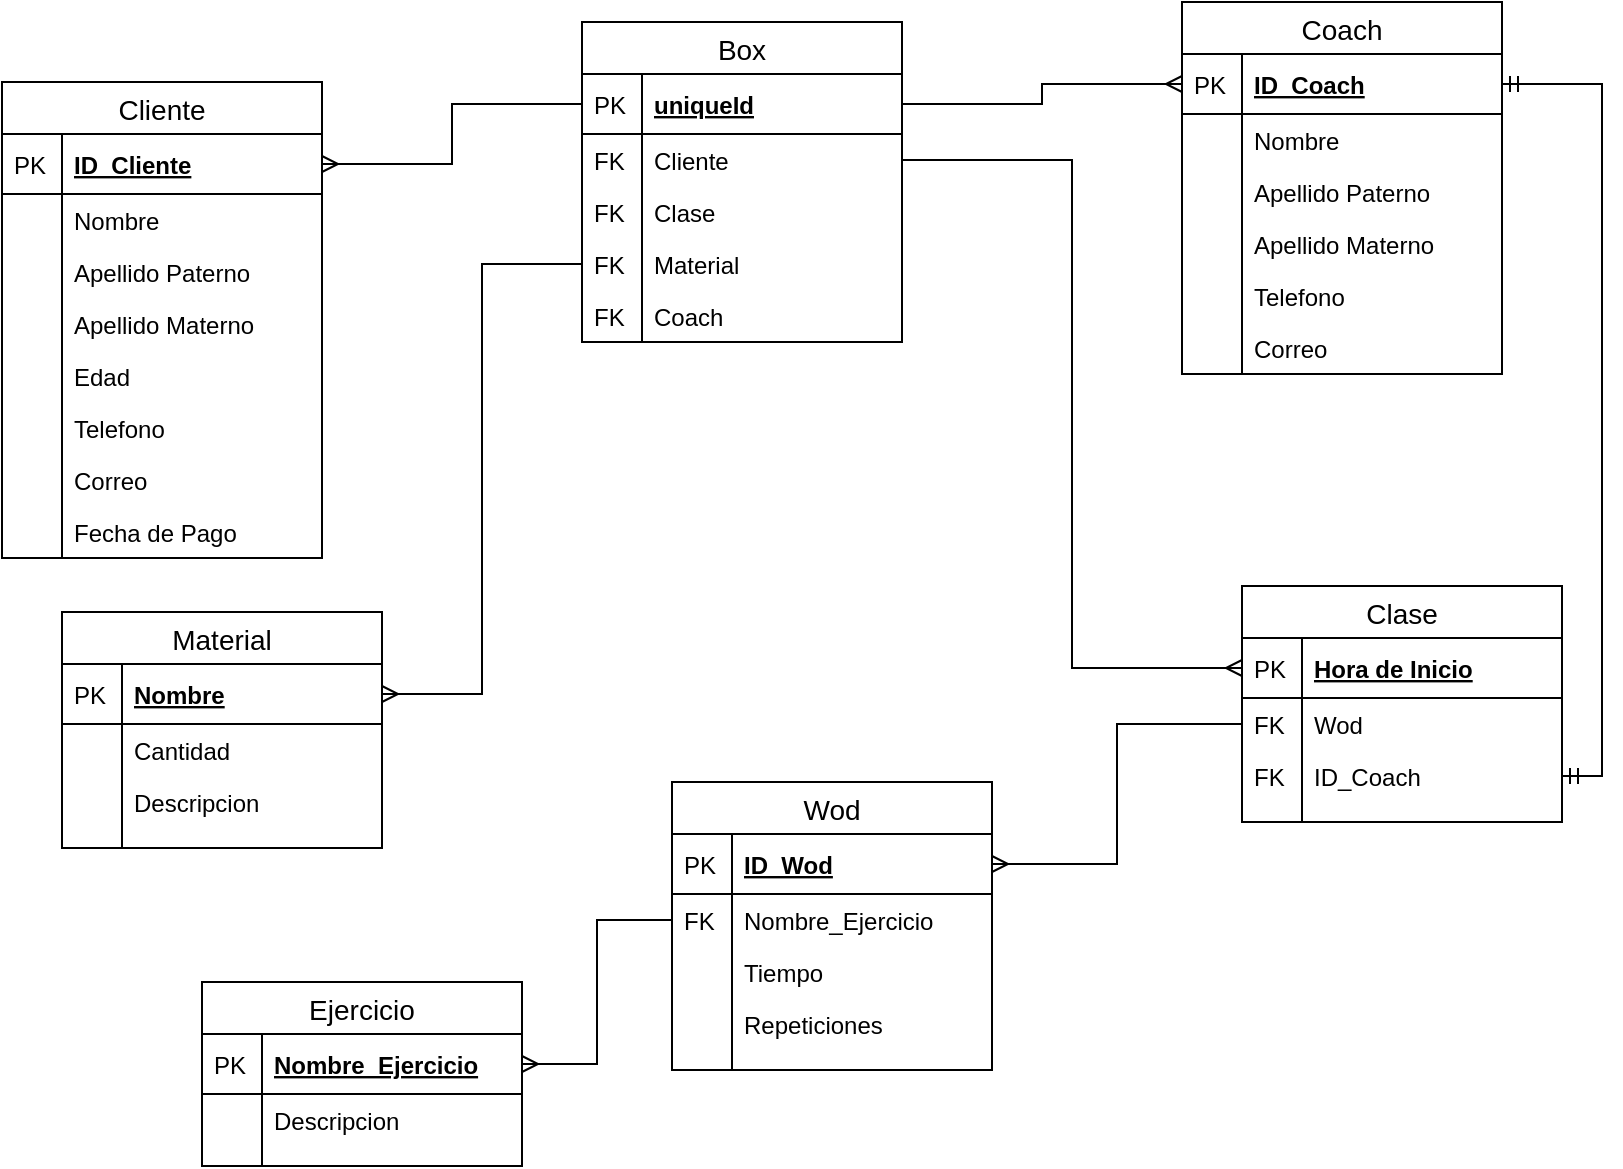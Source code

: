 <mxfile version="13.0.3" type="device"><diagram id="vvZLKqQ6Q33zJ9bg6fhY" name="Page-1"><mxGraphModel dx="868" dy="513" grid="1" gridSize="10" guides="1" tooltips="1" connect="1" arrows="1" fold="1" page="1" pageScale="1" pageWidth="1169" pageHeight="827" math="0" shadow="0"><root><mxCell id="0"/><mxCell id="1" parent="0"/><mxCell id="hBVtTaxDwoz-jPriad42-1" value="Cliente" style="swimlane;fontStyle=0;childLayout=stackLayout;horizontal=1;startSize=26;horizontalStack=0;resizeParent=1;resizeParentMax=0;resizeLast=0;collapsible=1;marginBottom=0;align=center;fontSize=14;" parent="1" vertex="1"><mxGeometry x="170" y="90" width="160" height="238" as="geometry"/></mxCell><mxCell id="hBVtTaxDwoz-jPriad42-2" value="ID_Cliente" style="shape=partialRectangle;top=0;left=0;right=0;bottom=1;align=left;verticalAlign=middle;fillColor=none;spacingLeft=34;spacingRight=4;overflow=hidden;rotatable=0;points=[[0,0.5],[1,0.5]];portConstraint=eastwest;dropTarget=0;fontStyle=5;fontSize=12;" parent="hBVtTaxDwoz-jPriad42-1" vertex="1"><mxGeometry y="26" width="160" height="30" as="geometry"/></mxCell><mxCell id="hBVtTaxDwoz-jPriad42-3" value="PK" style="shape=partialRectangle;top=0;left=0;bottom=0;fillColor=none;align=left;verticalAlign=middle;spacingLeft=4;spacingRight=4;overflow=hidden;rotatable=0;points=[];portConstraint=eastwest;part=1;fontSize=12;" parent="hBVtTaxDwoz-jPriad42-2" vertex="1" connectable="0"><mxGeometry width="30" height="30" as="geometry"/></mxCell><mxCell id="hBVtTaxDwoz-jPriad42-4" value="Nombre" style="shape=partialRectangle;top=0;left=0;right=0;bottom=0;align=left;verticalAlign=top;fillColor=none;spacingLeft=34;spacingRight=4;overflow=hidden;rotatable=0;points=[[0,0.5],[1,0.5]];portConstraint=eastwest;dropTarget=0;fontSize=12;" parent="hBVtTaxDwoz-jPriad42-1" vertex="1"><mxGeometry y="56" width="160" height="26" as="geometry"/></mxCell><mxCell id="hBVtTaxDwoz-jPriad42-5" value="" style="shape=partialRectangle;top=0;left=0;bottom=0;fillColor=none;align=left;verticalAlign=top;spacingLeft=4;spacingRight=4;overflow=hidden;rotatable=0;points=[];portConstraint=eastwest;part=1;fontSize=12;" parent="hBVtTaxDwoz-jPriad42-4" vertex="1" connectable="0"><mxGeometry width="30" height="26" as="geometry"/></mxCell><mxCell id="hBVtTaxDwoz-jPriad42-6" value="Apellido Paterno" style="shape=partialRectangle;top=0;left=0;right=0;bottom=0;align=left;verticalAlign=top;fillColor=none;spacingLeft=34;spacingRight=4;overflow=hidden;rotatable=0;points=[[0,0.5],[1,0.5]];portConstraint=eastwest;dropTarget=0;fontSize=12;" parent="hBVtTaxDwoz-jPriad42-1" vertex="1"><mxGeometry y="82" width="160" height="26" as="geometry"/></mxCell><mxCell id="hBVtTaxDwoz-jPriad42-7" value="" style="shape=partialRectangle;top=0;left=0;bottom=0;fillColor=none;align=left;verticalAlign=top;spacingLeft=4;spacingRight=4;overflow=hidden;rotatable=0;points=[];portConstraint=eastwest;part=1;fontSize=12;" parent="hBVtTaxDwoz-jPriad42-6" vertex="1" connectable="0"><mxGeometry width="30" height="26" as="geometry"/></mxCell><mxCell id="hBVtTaxDwoz-jPriad42-8" value="Apellido Materno" style="shape=partialRectangle;top=0;left=0;right=0;bottom=0;align=left;verticalAlign=top;fillColor=none;spacingLeft=34;spacingRight=4;overflow=hidden;rotatable=0;points=[[0,0.5],[1,0.5]];portConstraint=eastwest;dropTarget=0;fontSize=12;" parent="hBVtTaxDwoz-jPriad42-1" vertex="1"><mxGeometry y="108" width="160" height="26" as="geometry"/></mxCell><mxCell id="hBVtTaxDwoz-jPriad42-9" value="" style="shape=partialRectangle;top=0;left=0;bottom=0;fillColor=none;align=left;verticalAlign=top;spacingLeft=4;spacingRight=4;overflow=hidden;rotatable=0;points=[];portConstraint=eastwest;part=1;fontSize=12;" parent="hBVtTaxDwoz-jPriad42-8" vertex="1" connectable="0"><mxGeometry width="30" height="26" as="geometry"/></mxCell><mxCell id="hBVtTaxDwoz-jPriad42-12" value="Edad" style="shape=partialRectangle;top=0;left=0;right=0;bottom=0;align=left;verticalAlign=top;fillColor=none;spacingLeft=34;spacingRight=4;overflow=hidden;rotatable=0;points=[[0,0.5],[1,0.5]];portConstraint=eastwest;dropTarget=0;fontSize=12;" parent="hBVtTaxDwoz-jPriad42-1" vertex="1"><mxGeometry y="134" width="160" height="26" as="geometry"/></mxCell><mxCell id="hBVtTaxDwoz-jPriad42-13" value="" style="shape=partialRectangle;top=0;left=0;bottom=0;fillColor=none;align=left;verticalAlign=top;spacingLeft=4;spacingRight=4;overflow=hidden;rotatable=0;points=[];portConstraint=eastwest;part=1;fontSize=12;" parent="hBVtTaxDwoz-jPriad42-12" vertex="1" connectable="0"><mxGeometry width="30" height="26" as="geometry"/></mxCell><mxCell id="hBVtTaxDwoz-jPriad42-14" value="Telefono" style="shape=partialRectangle;top=0;left=0;right=0;bottom=0;align=left;verticalAlign=top;fillColor=none;spacingLeft=34;spacingRight=4;overflow=hidden;rotatable=0;points=[[0,0.5],[1,0.5]];portConstraint=eastwest;dropTarget=0;fontSize=12;" parent="hBVtTaxDwoz-jPriad42-1" vertex="1"><mxGeometry y="160" width="160" height="26" as="geometry"/></mxCell><mxCell id="hBVtTaxDwoz-jPriad42-15" value="" style="shape=partialRectangle;top=0;left=0;bottom=0;fillColor=none;align=left;verticalAlign=top;spacingLeft=4;spacingRight=4;overflow=hidden;rotatable=0;points=[];portConstraint=eastwest;part=1;fontSize=12;" parent="hBVtTaxDwoz-jPriad42-14" vertex="1" connectable="0"><mxGeometry width="30" height="26" as="geometry"/></mxCell><mxCell id="hBVtTaxDwoz-jPriad42-16" value="Correo" style="shape=partialRectangle;top=0;left=0;right=0;bottom=0;align=left;verticalAlign=top;fillColor=none;spacingLeft=34;spacingRight=4;overflow=hidden;rotatable=0;points=[[0,0.5],[1,0.5]];portConstraint=eastwest;dropTarget=0;fontSize=12;" parent="hBVtTaxDwoz-jPriad42-1" vertex="1"><mxGeometry y="186" width="160" height="26" as="geometry"/></mxCell><mxCell id="hBVtTaxDwoz-jPriad42-17" value="" style="shape=partialRectangle;top=0;left=0;bottom=0;fillColor=none;align=left;verticalAlign=top;spacingLeft=4;spacingRight=4;overflow=hidden;rotatable=0;points=[];portConstraint=eastwest;part=1;fontSize=12;" parent="hBVtTaxDwoz-jPriad42-16" vertex="1" connectable="0"><mxGeometry width="30" height="26" as="geometry"/></mxCell><mxCell id="wexHFljM0bGVFTVCcvul-1" value="Fecha de Pago" style="shape=partialRectangle;top=0;left=0;right=0;bottom=0;align=left;verticalAlign=top;fillColor=none;spacingLeft=34;spacingRight=4;overflow=hidden;rotatable=0;points=[[0,0.5],[1,0.5]];portConstraint=eastwest;dropTarget=0;fontSize=12;" vertex="1" parent="hBVtTaxDwoz-jPriad42-1"><mxGeometry y="212" width="160" height="26" as="geometry"/></mxCell><mxCell id="wexHFljM0bGVFTVCcvul-2" value="" style="shape=partialRectangle;top=0;left=0;bottom=0;fillColor=none;align=left;verticalAlign=top;spacingLeft=4;spacingRight=4;overflow=hidden;rotatable=0;points=[];portConstraint=eastwest;part=1;fontSize=12;" vertex="1" connectable="0" parent="wexHFljM0bGVFTVCcvul-1"><mxGeometry width="30" height="26" as="geometry"/></mxCell><mxCell id="hBVtTaxDwoz-jPriad42-77" value="Clase" style="swimlane;fontStyle=0;childLayout=stackLayout;horizontal=1;startSize=26;horizontalStack=0;resizeParent=1;resizeParentMax=0;resizeLast=0;collapsible=1;marginBottom=0;align=center;fontSize=14;" parent="1" vertex="1"><mxGeometry x="790" y="342" width="160" height="118" as="geometry"/></mxCell><mxCell id="hBVtTaxDwoz-jPriad42-78" value="Hora de Inicio" style="shape=partialRectangle;top=0;left=0;right=0;bottom=1;align=left;verticalAlign=middle;fillColor=none;spacingLeft=34;spacingRight=4;overflow=hidden;rotatable=0;points=[[0,0.5],[1,0.5]];portConstraint=eastwest;dropTarget=0;fontStyle=5;fontSize=12;" parent="hBVtTaxDwoz-jPriad42-77" vertex="1"><mxGeometry y="26" width="160" height="30" as="geometry"/></mxCell><mxCell id="hBVtTaxDwoz-jPriad42-79" value="PK" style="shape=partialRectangle;top=0;left=0;bottom=0;fillColor=none;align=left;verticalAlign=middle;spacingLeft=4;spacingRight=4;overflow=hidden;rotatable=0;points=[];portConstraint=eastwest;part=1;fontSize=12;" parent="hBVtTaxDwoz-jPriad42-78" vertex="1" connectable="0"><mxGeometry width="30" height="30" as="geometry"/></mxCell><mxCell id="hBVtTaxDwoz-jPriad42-97" value="Wod" style="shape=partialRectangle;top=0;left=0;right=0;bottom=0;align=left;verticalAlign=top;fillColor=none;spacingLeft=34;spacingRight=4;overflow=hidden;rotatable=0;points=[[0,0.5],[1,0.5]];portConstraint=eastwest;dropTarget=0;fontSize=12;" parent="hBVtTaxDwoz-jPriad42-77" vertex="1"><mxGeometry y="56" width="160" height="26" as="geometry"/></mxCell><mxCell id="hBVtTaxDwoz-jPriad42-98" value="FK" style="shape=partialRectangle;top=0;left=0;bottom=0;fillColor=none;align=left;verticalAlign=top;spacingLeft=4;spacingRight=4;overflow=hidden;rotatable=0;points=[];portConstraint=eastwest;part=1;fontSize=12;" parent="hBVtTaxDwoz-jPriad42-97" vertex="1" connectable="0"><mxGeometry width="30" height="26" as="geometry"/></mxCell><mxCell id="hBVtTaxDwoz-jPriad42-84" value="ID_Coach" style="shape=partialRectangle;top=0;left=0;right=0;bottom=0;align=left;verticalAlign=top;fillColor=none;spacingLeft=34;spacingRight=4;overflow=hidden;rotatable=0;points=[[0,0.5],[1,0.5]];portConstraint=eastwest;dropTarget=0;fontSize=12;" parent="hBVtTaxDwoz-jPriad42-77" vertex="1"><mxGeometry y="82" width="160" height="26" as="geometry"/></mxCell><mxCell id="hBVtTaxDwoz-jPriad42-85" value="FK" style="shape=partialRectangle;top=0;left=0;bottom=0;fillColor=none;align=left;verticalAlign=top;spacingLeft=4;spacingRight=4;overflow=hidden;rotatable=0;points=[];portConstraint=eastwest;part=1;fontSize=12;" parent="hBVtTaxDwoz-jPriad42-84" vertex="1" connectable="0"><mxGeometry width="30" height="26" as="geometry"/></mxCell><mxCell id="hBVtTaxDwoz-jPriad42-86" value="" style="shape=partialRectangle;top=0;left=0;right=0;bottom=0;align=left;verticalAlign=top;fillColor=none;spacingLeft=34;spacingRight=4;overflow=hidden;rotatable=0;points=[[0,0.5],[1,0.5]];portConstraint=eastwest;dropTarget=0;fontSize=12;" parent="hBVtTaxDwoz-jPriad42-77" vertex="1"><mxGeometry y="108" width="160" height="10" as="geometry"/></mxCell><mxCell id="hBVtTaxDwoz-jPriad42-87" value="" style="shape=partialRectangle;top=0;left=0;bottom=0;fillColor=none;align=left;verticalAlign=top;spacingLeft=4;spacingRight=4;overflow=hidden;rotatable=0;points=[];portConstraint=eastwest;part=1;fontSize=12;" parent="hBVtTaxDwoz-jPriad42-86" vertex="1" connectable="0"><mxGeometry width="30" height="10" as="geometry"/></mxCell><mxCell id="hBVtTaxDwoz-jPriad42-40" value="Box" style="swimlane;fontStyle=0;childLayout=stackLayout;horizontal=1;startSize=26;horizontalStack=0;resizeParent=1;resizeParentMax=0;resizeLast=0;collapsible=1;marginBottom=0;align=center;fontSize=14;" parent="1" vertex="1"><mxGeometry x="460" y="60" width="160" height="160" as="geometry"/></mxCell><mxCell id="hBVtTaxDwoz-jPriad42-41" value="uniqueId" style="shape=partialRectangle;top=0;left=0;right=0;bottom=1;align=left;verticalAlign=middle;fillColor=none;spacingLeft=34;spacingRight=4;overflow=hidden;rotatable=0;points=[[0,0.5],[1,0.5]];portConstraint=eastwest;dropTarget=0;fontStyle=5;fontSize=12;" parent="hBVtTaxDwoz-jPriad42-40" vertex="1"><mxGeometry y="26" width="160" height="30" as="geometry"/></mxCell><mxCell id="hBVtTaxDwoz-jPriad42-42" value="PK" style="shape=partialRectangle;top=0;left=0;bottom=0;fillColor=none;align=left;verticalAlign=middle;spacingLeft=4;spacingRight=4;overflow=hidden;rotatable=0;points=[];portConstraint=eastwest;part=1;fontSize=12;" parent="hBVtTaxDwoz-jPriad42-41" vertex="1" connectable="0"><mxGeometry width="30" height="30" as="geometry"/></mxCell><mxCell id="hBVtTaxDwoz-jPriad42-43" value="Cliente" style="shape=partialRectangle;top=0;left=0;right=0;bottom=0;align=left;verticalAlign=top;fillColor=none;spacingLeft=34;spacingRight=4;overflow=hidden;rotatable=0;points=[[0,0.5],[1,0.5]];portConstraint=eastwest;dropTarget=0;fontSize=12;" parent="hBVtTaxDwoz-jPriad42-40" vertex="1"><mxGeometry y="56" width="160" height="26" as="geometry"/></mxCell><mxCell id="hBVtTaxDwoz-jPriad42-44" value="FK" style="shape=partialRectangle;top=0;left=0;bottom=0;fillColor=none;align=left;verticalAlign=top;spacingLeft=4;spacingRight=4;overflow=hidden;rotatable=0;points=[];portConstraint=eastwest;part=1;fontSize=12;" parent="hBVtTaxDwoz-jPriad42-43" vertex="1" connectable="0"><mxGeometry width="30" height="26" as="geometry"/></mxCell><mxCell id="hBVtTaxDwoz-jPriad42-45" value="Clase" style="shape=partialRectangle;top=0;left=0;right=0;bottom=0;align=left;verticalAlign=top;fillColor=none;spacingLeft=34;spacingRight=4;overflow=hidden;rotatable=0;points=[[0,0.5],[1,0.5]];portConstraint=eastwest;dropTarget=0;fontSize=12;" parent="hBVtTaxDwoz-jPriad42-40" vertex="1"><mxGeometry y="82" width="160" height="26" as="geometry"/></mxCell><mxCell id="hBVtTaxDwoz-jPriad42-46" value="FK" style="shape=partialRectangle;top=0;left=0;bottom=0;fillColor=none;align=left;verticalAlign=top;spacingLeft=4;spacingRight=4;overflow=hidden;rotatable=0;points=[];portConstraint=eastwest;part=1;fontSize=12;" parent="hBVtTaxDwoz-jPriad42-45" vertex="1" connectable="0"><mxGeometry width="30" height="26" as="geometry"/></mxCell><mxCell id="hBVtTaxDwoz-jPriad42-47" value="Material" style="shape=partialRectangle;top=0;left=0;right=0;bottom=0;align=left;verticalAlign=top;fillColor=none;spacingLeft=34;spacingRight=4;overflow=hidden;rotatable=0;points=[[0,0.5],[1,0.5]];portConstraint=eastwest;dropTarget=0;fontSize=12;" parent="hBVtTaxDwoz-jPriad42-40" vertex="1"><mxGeometry y="108" width="160" height="26" as="geometry"/></mxCell><mxCell id="hBVtTaxDwoz-jPriad42-48" value="FK" style="shape=partialRectangle;top=0;left=0;bottom=0;fillColor=none;align=left;verticalAlign=top;spacingLeft=4;spacingRight=4;overflow=hidden;rotatable=0;points=[];portConstraint=eastwest;part=1;fontSize=12;" parent="hBVtTaxDwoz-jPriad42-47" vertex="1" connectable="0"><mxGeometry width="30" height="26" as="geometry"/></mxCell><mxCell id="hBVtTaxDwoz-jPriad42-90" value="Coach" style="shape=partialRectangle;top=0;left=0;right=0;bottom=0;align=left;verticalAlign=top;fillColor=none;spacingLeft=34;spacingRight=4;overflow=hidden;rotatable=0;points=[[0,0.5],[1,0.5]];portConstraint=eastwest;dropTarget=0;fontSize=12;" parent="hBVtTaxDwoz-jPriad42-40" vertex="1"><mxGeometry y="134" width="160" height="26" as="geometry"/></mxCell><mxCell id="hBVtTaxDwoz-jPriad42-91" value="FK" style="shape=partialRectangle;top=0;left=0;bottom=0;fillColor=none;align=left;verticalAlign=top;spacingLeft=4;spacingRight=4;overflow=hidden;rotatable=0;points=[];portConstraint=eastwest;part=1;fontSize=12;" parent="hBVtTaxDwoz-jPriad42-90" vertex="1" connectable="0"><mxGeometry width="30" height="26" as="geometry"/></mxCell><mxCell id="hBVtTaxDwoz-jPriad42-18" value="Material" style="swimlane;fontStyle=0;childLayout=stackLayout;horizontal=1;startSize=26;horizontalStack=0;resizeParent=1;resizeParentMax=0;resizeLast=0;collapsible=1;marginBottom=0;align=center;fontSize=14;" parent="1" vertex="1"><mxGeometry x="200" y="355" width="160" height="118" as="geometry"/></mxCell><mxCell id="hBVtTaxDwoz-jPriad42-19" value="Nombre" style="shape=partialRectangle;top=0;left=0;right=0;bottom=1;align=left;verticalAlign=middle;fillColor=none;spacingLeft=34;spacingRight=4;overflow=hidden;rotatable=0;points=[[0,0.5],[1,0.5]];portConstraint=eastwest;dropTarget=0;fontStyle=5;fontSize=12;" parent="hBVtTaxDwoz-jPriad42-18" vertex="1"><mxGeometry y="26" width="160" height="30" as="geometry"/></mxCell><mxCell id="hBVtTaxDwoz-jPriad42-20" value="PK" style="shape=partialRectangle;top=0;left=0;bottom=0;fillColor=none;align=left;verticalAlign=middle;spacingLeft=4;spacingRight=4;overflow=hidden;rotatable=0;points=[];portConstraint=eastwest;part=1;fontSize=12;" parent="hBVtTaxDwoz-jPriad42-19" vertex="1" connectable="0"><mxGeometry width="30" height="30" as="geometry"/></mxCell><mxCell id="hBVtTaxDwoz-jPriad42-21" value="Cantidad" style="shape=partialRectangle;top=0;left=0;right=0;bottom=0;align=left;verticalAlign=top;fillColor=none;spacingLeft=34;spacingRight=4;overflow=hidden;rotatable=0;points=[[0,0.5],[1,0.5]];portConstraint=eastwest;dropTarget=0;fontSize=12;" parent="hBVtTaxDwoz-jPriad42-18" vertex="1"><mxGeometry y="56" width="160" height="26" as="geometry"/></mxCell><mxCell id="hBVtTaxDwoz-jPriad42-22" value="" style="shape=partialRectangle;top=0;left=0;bottom=0;fillColor=none;align=left;verticalAlign=top;spacingLeft=4;spacingRight=4;overflow=hidden;rotatable=0;points=[];portConstraint=eastwest;part=1;fontSize=12;" parent="hBVtTaxDwoz-jPriad42-21" vertex="1" connectable="0"><mxGeometry width="30" height="26" as="geometry"/></mxCell><mxCell id="hBVtTaxDwoz-jPriad42-23" value="Descripcion" style="shape=partialRectangle;top=0;left=0;right=0;bottom=0;align=left;verticalAlign=top;fillColor=none;spacingLeft=34;spacingRight=4;overflow=hidden;rotatable=0;points=[[0,0.5],[1,0.5]];portConstraint=eastwest;dropTarget=0;fontSize=12;" parent="hBVtTaxDwoz-jPriad42-18" vertex="1"><mxGeometry y="82" width="160" height="26" as="geometry"/></mxCell><mxCell id="hBVtTaxDwoz-jPriad42-24" value="" style="shape=partialRectangle;top=0;left=0;bottom=0;fillColor=none;align=left;verticalAlign=top;spacingLeft=4;spacingRight=4;overflow=hidden;rotatable=0;points=[];portConstraint=eastwest;part=1;fontSize=12;" parent="hBVtTaxDwoz-jPriad42-23" vertex="1" connectable="0"><mxGeometry width="30" height="26" as="geometry"/></mxCell><mxCell id="hBVtTaxDwoz-jPriad42-27" value="" style="shape=partialRectangle;top=0;left=0;right=0;bottom=0;align=left;verticalAlign=top;fillColor=none;spacingLeft=34;spacingRight=4;overflow=hidden;rotatable=0;points=[[0,0.5],[1,0.5]];portConstraint=eastwest;dropTarget=0;fontSize=12;" parent="hBVtTaxDwoz-jPriad42-18" vertex="1"><mxGeometry y="108" width="160" height="10" as="geometry"/></mxCell><mxCell id="hBVtTaxDwoz-jPriad42-28" value="" style="shape=partialRectangle;top=0;left=0;bottom=0;fillColor=none;align=left;verticalAlign=top;spacingLeft=4;spacingRight=4;overflow=hidden;rotatable=0;points=[];portConstraint=eastwest;part=1;fontSize=12;" parent="hBVtTaxDwoz-jPriad42-27" vertex="1" connectable="0"><mxGeometry width="30" height="10" as="geometry"/></mxCell><mxCell id="hBVtTaxDwoz-jPriad42-89" style="edgeStyle=orthogonalEdgeStyle;rounded=0;orthogonalLoop=1;jettySize=auto;html=1;exitX=0;exitY=0.5;exitDx=0;exitDy=0;endArrow=ERmany;endFill=0;" parent="1" source="hBVtTaxDwoz-jPriad42-41" target="hBVtTaxDwoz-jPriad42-2" edge="1"><mxGeometry relative="1" as="geometry"/></mxCell><mxCell id="hBVtTaxDwoz-jPriad42-62" value="Coach" style="swimlane;fontStyle=0;childLayout=stackLayout;horizontal=1;startSize=26;horizontalStack=0;resizeParent=1;resizeParentMax=0;resizeLast=0;collapsible=1;marginBottom=0;align=center;fontSize=14;" parent="1" vertex="1"><mxGeometry x="760" y="50" width="160" height="186" as="geometry"/></mxCell><mxCell id="hBVtTaxDwoz-jPriad42-63" value="ID_Coach" style="shape=partialRectangle;top=0;left=0;right=0;bottom=1;align=left;verticalAlign=middle;fillColor=none;spacingLeft=34;spacingRight=4;overflow=hidden;rotatable=0;points=[[0,0.5],[1,0.5]];portConstraint=eastwest;dropTarget=0;fontStyle=5;fontSize=12;" parent="hBVtTaxDwoz-jPriad42-62" vertex="1"><mxGeometry y="26" width="160" height="30" as="geometry"/></mxCell><mxCell id="hBVtTaxDwoz-jPriad42-64" value="PK" style="shape=partialRectangle;top=0;left=0;bottom=0;fillColor=none;align=left;verticalAlign=middle;spacingLeft=4;spacingRight=4;overflow=hidden;rotatable=0;points=[];portConstraint=eastwest;part=1;fontSize=12;" parent="hBVtTaxDwoz-jPriad42-63" vertex="1" connectable="0"><mxGeometry width="30" height="30" as="geometry"/></mxCell><mxCell id="hBVtTaxDwoz-jPriad42-65" value="Nombre" style="shape=partialRectangle;top=0;left=0;right=0;bottom=0;align=left;verticalAlign=top;fillColor=none;spacingLeft=34;spacingRight=4;overflow=hidden;rotatable=0;points=[[0,0.5],[1,0.5]];portConstraint=eastwest;dropTarget=0;fontSize=12;" parent="hBVtTaxDwoz-jPriad42-62" vertex="1"><mxGeometry y="56" width="160" height="26" as="geometry"/></mxCell><mxCell id="hBVtTaxDwoz-jPriad42-66" value="" style="shape=partialRectangle;top=0;left=0;bottom=0;fillColor=none;align=left;verticalAlign=top;spacingLeft=4;spacingRight=4;overflow=hidden;rotatable=0;points=[];portConstraint=eastwest;part=1;fontSize=12;" parent="hBVtTaxDwoz-jPriad42-65" vertex="1" connectable="0"><mxGeometry width="30" height="26" as="geometry"/></mxCell><mxCell id="hBVtTaxDwoz-jPriad42-67" value="Apellido Paterno" style="shape=partialRectangle;top=0;left=0;right=0;bottom=0;align=left;verticalAlign=top;fillColor=none;spacingLeft=34;spacingRight=4;overflow=hidden;rotatable=0;points=[[0,0.5],[1,0.5]];portConstraint=eastwest;dropTarget=0;fontSize=12;" parent="hBVtTaxDwoz-jPriad42-62" vertex="1"><mxGeometry y="82" width="160" height="26" as="geometry"/></mxCell><mxCell id="hBVtTaxDwoz-jPriad42-68" value="" style="shape=partialRectangle;top=0;left=0;bottom=0;fillColor=none;align=left;verticalAlign=top;spacingLeft=4;spacingRight=4;overflow=hidden;rotatable=0;points=[];portConstraint=eastwest;part=1;fontSize=12;" parent="hBVtTaxDwoz-jPriad42-67" vertex="1" connectable="0"><mxGeometry width="30" height="26" as="geometry"/></mxCell><mxCell id="hBVtTaxDwoz-jPriad42-69" value="Apellido Materno" style="shape=partialRectangle;top=0;left=0;right=0;bottom=0;align=left;verticalAlign=top;fillColor=none;spacingLeft=34;spacingRight=4;overflow=hidden;rotatable=0;points=[[0,0.5],[1,0.5]];portConstraint=eastwest;dropTarget=0;fontSize=12;" parent="hBVtTaxDwoz-jPriad42-62" vertex="1"><mxGeometry y="108" width="160" height="26" as="geometry"/></mxCell><mxCell id="hBVtTaxDwoz-jPriad42-70" value="" style="shape=partialRectangle;top=0;left=0;bottom=0;fillColor=none;align=left;verticalAlign=top;spacingLeft=4;spacingRight=4;overflow=hidden;rotatable=0;points=[];portConstraint=eastwest;part=1;fontSize=12;" parent="hBVtTaxDwoz-jPriad42-69" vertex="1" connectable="0"><mxGeometry width="30" height="26" as="geometry"/></mxCell><mxCell id="hBVtTaxDwoz-jPriad42-73" value="Telefono" style="shape=partialRectangle;top=0;left=0;right=0;bottom=0;align=left;verticalAlign=top;fillColor=none;spacingLeft=34;spacingRight=4;overflow=hidden;rotatable=0;points=[[0,0.5],[1,0.5]];portConstraint=eastwest;dropTarget=0;fontSize=12;" parent="hBVtTaxDwoz-jPriad42-62" vertex="1"><mxGeometry y="134" width="160" height="26" as="geometry"/></mxCell><mxCell id="hBVtTaxDwoz-jPriad42-74" value="" style="shape=partialRectangle;top=0;left=0;bottom=0;fillColor=none;align=left;verticalAlign=top;spacingLeft=4;spacingRight=4;overflow=hidden;rotatable=0;points=[];portConstraint=eastwest;part=1;fontSize=12;" parent="hBVtTaxDwoz-jPriad42-73" vertex="1" connectable="0"><mxGeometry width="30" height="26" as="geometry"/></mxCell><mxCell id="hBVtTaxDwoz-jPriad42-75" value="Correo" style="shape=partialRectangle;top=0;left=0;right=0;bottom=0;align=left;verticalAlign=top;fillColor=none;spacingLeft=34;spacingRight=4;overflow=hidden;rotatable=0;points=[[0,0.5],[1,0.5]];portConstraint=eastwest;dropTarget=0;fontSize=12;" parent="hBVtTaxDwoz-jPriad42-62" vertex="1"><mxGeometry y="160" width="160" height="26" as="geometry"/></mxCell><mxCell id="hBVtTaxDwoz-jPriad42-76" value="" style="shape=partialRectangle;top=0;left=0;bottom=0;fillColor=none;align=left;verticalAlign=top;spacingLeft=4;spacingRight=4;overflow=hidden;rotatable=0;points=[];portConstraint=eastwest;part=1;fontSize=12;" parent="hBVtTaxDwoz-jPriad42-75" vertex="1" connectable="0"><mxGeometry width="30" height="26" as="geometry"/></mxCell><mxCell id="hBVtTaxDwoz-jPriad42-93" style="edgeStyle=orthogonalEdgeStyle;rounded=0;orthogonalLoop=1;jettySize=auto;html=1;exitX=1;exitY=0.5;exitDx=0;exitDy=0;entryX=0;entryY=0.5;entryDx=0;entryDy=0;endArrow=ERmany;endFill=0;" parent="1" source="hBVtTaxDwoz-jPriad42-41" target="hBVtTaxDwoz-jPriad42-63" edge="1"><mxGeometry relative="1" as="geometry"/></mxCell><mxCell id="hBVtTaxDwoz-jPriad42-94" style="edgeStyle=orthogonalEdgeStyle;rounded=0;orthogonalLoop=1;jettySize=auto;html=1;exitX=1;exitY=0.5;exitDx=0;exitDy=0;entryX=0;entryY=0.5;entryDx=0;entryDy=0;endArrow=ERmany;endFill=0;" parent="1" source="hBVtTaxDwoz-jPriad42-43" target="hBVtTaxDwoz-jPriad42-78" edge="1"><mxGeometry relative="1" as="geometry"/></mxCell><mxCell id="hBVtTaxDwoz-jPriad42-29" value="Wod" style="swimlane;fontStyle=0;childLayout=stackLayout;horizontal=1;startSize=26;horizontalStack=0;resizeParent=1;resizeParentMax=0;resizeLast=0;collapsible=1;marginBottom=0;align=center;fontSize=14;" parent="1" vertex="1"><mxGeometry x="505" y="440" width="160" height="144" as="geometry"/></mxCell><mxCell id="hBVtTaxDwoz-jPriad42-30" value="ID_Wod" style="shape=partialRectangle;top=0;left=0;right=0;bottom=1;align=left;verticalAlign=middle;fillColor=none;spacingLeft=34;spacingRight=4;overflow=hidden;rotatable=0;points=[[0,0.5],[1,0.5]];portConstraint=eastwest;dropTarget=0;fontStyle=5;fontSize=12;" parent="hBVtTaxDwoz-jPriad42-29" vertex="1"><mxGeometry y="26" width="160" height="30" as="geometry"/></mxCell><mxCell id="hBVtTaxDwoz-jPriad42-31" value="PK" style="shape=partialRectangle;top=0;left=0;bottom=0;fillColor=none;align=left;verticalAlign=middle;spacingLeft=4;spacingRight=4;overflow=hidden;rotatable=0;points=[];portConstraint=eastwest;part=1;fontSize=12;" parent="hBVtTaxDwoz-jPriad42-30" vertex="1" connectable="0"><mxGeometry width="30" height="30" as="geometry"/></mxCell><mxCell id="hBVtTaxDwoz-jPriad42-32" value="Nombre_Ejercicio" style="shape=partialRectangle;top=0;left=0;right=0;bottom=0;align=left;verticalAlign=top;fillColor=none;spacingLeft=34;spacingRight=4;overflow=hidden;rotatable=0;points=[[0,0.5],[1,0.5]];portConstraint=eastwest;dropTarget=0;fontSize=12;" parent="hBVtTaxDwoz-jPriad42-29" vertex="1"><mxGeometry y="56" width="160" height="26" as="geometry"/></mxCell><mxCell id="hBVtTaxDwoz-jPriad42-33" value="FK" style="shape=partialRectangle;top=0;left=0;bottom=0;fillColor=none;align=left;verticalAlign=top;spacingLeft=4;spacingRight=4;overflow=hidden;rotatable=0;points=[];portConstraint=eastwest;part=1;fontSize=12;" parent="hBVtTaxDwoz-jPriad42-32" vertex="1" connectable="0"><mxGeometry width="30" height="26" as="geometry"/></mxCell><mxCell id="wexHFljM0bGVFTVCcvul-29" value="Tiempo" style="shape=partialRectangle;top=0;left=0;right=0;bottom=0;align=left;verticalAlign=top;fillColor=none;spacingLeft=34;spacingRight=4;overflow=hidden;rotatable=0;points=[[0,0.5],[1,0.5]];portConstraint=eastwest;dropTarget=0;fontSize=12;" vertex="1" parent="hBVtTaxDwoz-jPriad42-29"><mxGeometry y="82" width="160" height="26" as="geometry"/></mxCell><mxCell id="wexHFljM0bGVFTVCcvul-30" value="" style="shape=partialRectangle;top=0;left=0;bottom=0;fillColor=none;align=left;verticalAlign=top;spacingLeft=4;spacingRight=4;overflow=hidden;rotatable=0;points=[];portConstraint=eastwest;part=1;fontSize=12;" vertex="1" connectable="0" parent="wexHFljM0bGVFTVCcvul-29"><mxGeometry width="30" height="26" as="geometry"/></mxCell><mxCell id="wexHFljM0bGVFTVCcvul-31" value="Repeticiones" style="shape=partialRectangle;top=0;left=0;right=0;bottom=0;align=left;verticalAlign=top;fillColor=none;spacingLeft=34;spacingRight=4;overflow=hidden;rotatable=0;points=[[0,0.5],[1,0.5]];portConstraint=eastwest;dropTarget=0;fontSize=12;" vertex="1" parent="hBVtTaxDwoz-jPriad42-29"><mxGeometry y="108" width="160" height="26" as="geometry"/></mxCell><mxCell id="wexHFljM0bGVFTVCcvul-32" value="" style="shape=partialRectangle;top=0;left=0;bottom=0;fillColor=none;align=left;verticalAlign=top;spacingLeft=4;spacingRight=4;overflow=hidden;rotatable=0;points=[];portConstraint=eastwest;part=1;fontSize=12;" vertex="1" connectable="0" parent="wexHFljM0bGVFTVCcvul-31"><mxGeometry width="30" height="26" as="geometry"/></mxCell><mxCell id="hBVtTaxDwoz-jPriad42-38" value="" style="shape=partialRectangle;top=0;left=0;right=0;bottom=0;align=left;verticalAlign=top;fillColor=none;spacingLeft=34;spacingRight=4;overflow=hidden;rotatable=0;points=[[0,0.5],[1,0.5]];portConstraint=eastwest;dropTarget=0;fontSize=12;" parent="hBVtTaxDwoz-jPriad42-29" vertex="1"><mxGeometry y="134" width="160" height="10" as="geometry"/></mxCell><mxCell id="hBVtTaxDwoz-jPriad42-39" value="" style="shape=partialRectangle;top=0;left=0;bottom=0;fillColor=none;align=left;verticalAlign=top;spacingLeft=4;spacingRight=4;overflow=hidden;rotatable=0;points=[];portConstraint=eastwest;part=1;fontSize=12;" parent="hBVtTaxDwoz-jPriad42-38" vertex="1" connectable="0"><mxGeometry width="30" height="10" as="geometry"/></mxCell><mxCell id="hBVtTaxDwoz-jPriad42-96" style="edgeStyle=orthogonalEdgeStyle;rounded=0;orthogonalLoop=1;jettySize=auto;html=1;exitX=0;exitY=0.5;exitDx=0;exitDy=0;endArrow=ERmany;endFill=0;" parent="1" source="hBVtTaxDwoz-jPriad42-47" target="hBVtTaxDwoz-jPriad42-19" edge="1"><mxGeometry relative="1" as="geometry"/></mxCell><mxCell id="hBVtTaxDwoz-jPriad42-100" style="edgeStyle=orthogonalEdgeStyle;rounded=0;orthogonalLoop=1;jettySize=auto;html=1;exitX=0;exitY=0.5;exitDx=0;exitDy=0;entryX=1;entryY=0.5;entryDx=0;entryDy=0;endArrow=ERmany;endFill=0;" parent="1" source="hBVtTaxDwoz-jPriad42-97" target="hBVtTaxDwoz-jPriad42-30" edge="1"><mxGeometry relative="1" as="geometry"/></mxCell><mxCell id="hBVtTaxDwoz-jPriad42-102" style="edgeStyle=orthogonalEdgeStyle;rounded=0;orthogonalLoop=1;jettySize=auto;html=1;exitX=1;exitY=0.5;exitDx=0;exitDy=0;entryX=1;entryY=0.5;entryDx=0;entryDy=0;endArrow=ERmandOne;endFill=0;startArrow=ERmandOne;startFill=0;" parent="1" source="hBVtTaxDwoz-jPriad42-84" target="hBVtTaxDwoz-jPriad42-63" edge="1"><mxGeometry relative="1" as="geometry"/></mxCell><mxCell id="wexHFljM0bGVFTVCcvul-14" value="Ejercicio" style="swimlane;fontStyle=0;childLayout=stackLayout;horizontal=1;startSize=26;horizontalStack=0;resizeParent=1;resizeParentMax=0;resizeLast=0;collapsible=1;marginBottom=0;align=center;fontSize=14;" vertex="1" parent="1"><mxGeometry x="270" y="540" width="160" height="92" as="geometry"/></mxCell><mxCell id="wexHFljM0bGVFTVCcvul-15" value="Nombre_Ejercicio" style="shape=partialRectangle;top=0;left=0;right=0;bottom=1;align=left;verticalAlign=middle;fillColor=none;spacingLeft=34;spacingRight=4;overflow=hidden;rotatable=0;points=[[0,0.5],[1,0.5]];portConstraint=eastwest;dropTarget=0;fontStyle=5;fontSize=12;" vertex="1" parent="wexHFljM0bGVFTVCcvul-14"><mxGeometry y="26" width="160" height="30" as="geometry"/></mxCell><mxCell id="wexHFljM0bGVFTVCcvul-16" value="PK" style="shape=partialRectangle;top=0;left=0;bottom=0;fillColor=none;align=left;verticalAlign=middle;spacingLeft=4;spacingRight=4;overflow=hidden;rotatable=0;points=[];portConstraint=eastwest;part=1;fontSize=12;" vertex="1" connectable="0" parent="wexHFljM0bGVFTVCcvul-15"><mxGeometry width="30" height="30" as="geometry"/></mxCell><mxCell id="wexHFljM0bGVFTVCcvul-21" value="Descripcion" style="shape=partialRectangle;top=0;left=0;right=0;bottom=0;align=left;verticalAlign=top;fillColor=none;spacingLeft=34;spacingRight=4;overflow=hidden;rotatable=0;points=[[0,0.5],[1,0.5]];portConstraint=eastwest;dropTarget=0;fontSize=12;" vertex="1" parent="wexHFljM0bGVFTVCcvul-14"><mxGeometry y="56" width="160" height="26" as="geometry"/></mxCell><mxCell id="wexHFljM0bGVFTVCcvul-22" value="" style="shape=partialRectangle;top=0;left=0;bottom=0;fillColor=none;align=left;verticalAlign=top;spacingLeft=4;spacingRight=4;overflow=hidden;rotatable=0;points=[];portConstraint=eastwest;part=1;fontSize=12;" vertex="1" connectable="0" parent="wexHFljM0bGVFTVCcvul-21"><mxGeometry width="30" height="26" as="geometry"/></mxCell><mxCell id="wexHFljM0bGVFTVCcvul-23" value="" style="shape=partialRectangle;top=0;left=0;right=0;bottom=0;align=left;verticalAlign=top;fillColor=none;spacingLeft=34;spacingRight=4;overflow=hidden;rotatable=0;points=[[0,0.5],[1,0.5]];portConstraint=eastwest;dropTarget=0;fontSize=12;" vertex="1" parent="wexHFljM0bGVFTVCcvul-14"><mxGeometry y="82" width="160" height="10" as="geometry"/></mxCell><mxCell id="wexHFljM0bGVFTVCcvul-24" value="" style="shape=partialRectangle;top=0;left=0;bottom=0;fillColor=none;align=left;verticalAlign=top;spacingLeft=4;spacingRight=4;overflow=hidden;rotatable=0;points=[];portConstraint=eastwest;part=1;fontSize=12;" vertex="1" connectable="0" parent="wexHFljM0bGVFTVCcvul-23"><mxGeometry width="30" height="10" as="geometry"/></mxCell><mxCell id="wexHFljM0bGVFTVCcvul-28" style="edgeStyle=orthogonalEdgeStyle;rounded=0;orthogonalLoop=1;jettySize=auto;html=1;exitX=0;exitY=0.5;exitDx=0;exitDy=0;entryX=1;entryY=0.5;entryDx=0;entryDy=0;endArrow=ERmany;endFill=0;" edge="1" parent="1" source="hBVtTaxDwoz-jPriad42-32" target="wexHFljM0bGVFTVCcvul-15"><mxGeometry relative="1" as="geometry"/></mxCell></root></mxGraphModel></diagram></mxfile>